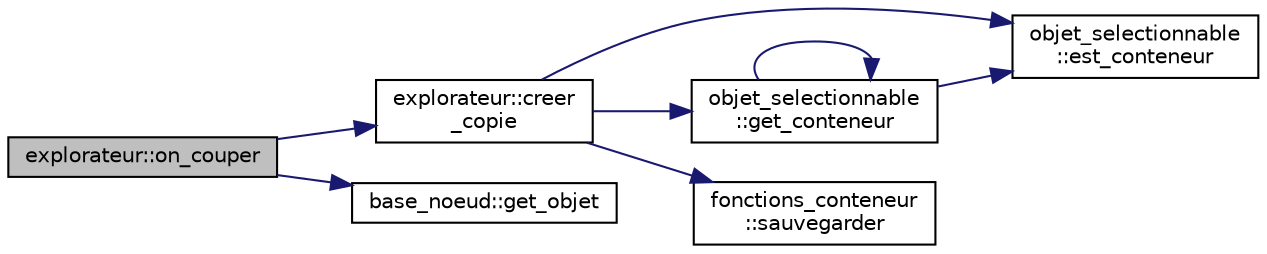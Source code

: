 digraph "explorateur::on_couper"
{
  edge [fontname="Helvetica",fontsize="10",labelfontname="Helvetica",labelfontsize="10"];
  node [fontname="Helvetica",fontsize="10",shape=record];
  rankdir="LR";
  Node821 [label="explorateur::on_couper",height=0.2,width=0.4,color="black", fillcolor="grey75", style="filled", fontcolor="black"];
  Node821 -> Node822 [color="midnightblue",fontsize="10",style="solid",fontname="Helvetica"];
  Node822 [label="explorateur::creer\l_copie",height=0.2,width=0.4,color="black", fillcolor="white", style="filled",URL="$classexplorateur.html#a3826d13d8738c168bc558eb31da80c27"];
  Node822 -> Node823 [color="midnightblue",fontsize="10",style="solid",fontname="Helvetica"];
  Node823 [label="objet_selectionnable\l::est_conteneur",height=0.2,width=0.4,color="black", fillcolor="white", style="filled",URL="$classobjet__selectionnable.html#a2c6b5b342b5f3a9f48893f793f935e0f"];
  Node822 -> Node824 [color="midnightblue",fontsize="10",style="solid",fontname="Helvetica"];
  Node824 [label="objet_selectionnable\l::get_conteneur",height=0.2,width=0.4,color="black", fillcolor="white", style="filled",URL="$classobjet__selectionnable.html#ab809d020155b7fec48ff3adbe15c9b65"];
  Node824 -> Node823 [color="midnightblue",fontsize="10",style="solid",fontname="Helvetica"];
  Node824 -> Node824 [color="midnightblue",fontsize="10",style="solid",fontname="Helvetica"];
  Node822 -> Node825 [color="midnightblue",fontsize="10",style="solid",fontname="Helvetica"];
  Node825 [label="fonctions_conteneur\l::sauvegarder",height=0.2,width=0.4,color="black", fillcolor="white", style="filled",URL="$classfonctions__conteneur.html#a45ec80993babd844410c429794357871"];
  Node821 -> Node826 [color="midnightblue",fontsize="10",style="solid",fontname="Helvetica"];
  Node826 [label="base_noeud::get_objet",height=0.2,width=0.4,color="black", fillcolor="white", style="filled",URL="$classbase__noeud.html#a762c999077b247ebf1d8c6dd83313ffd"];
}
